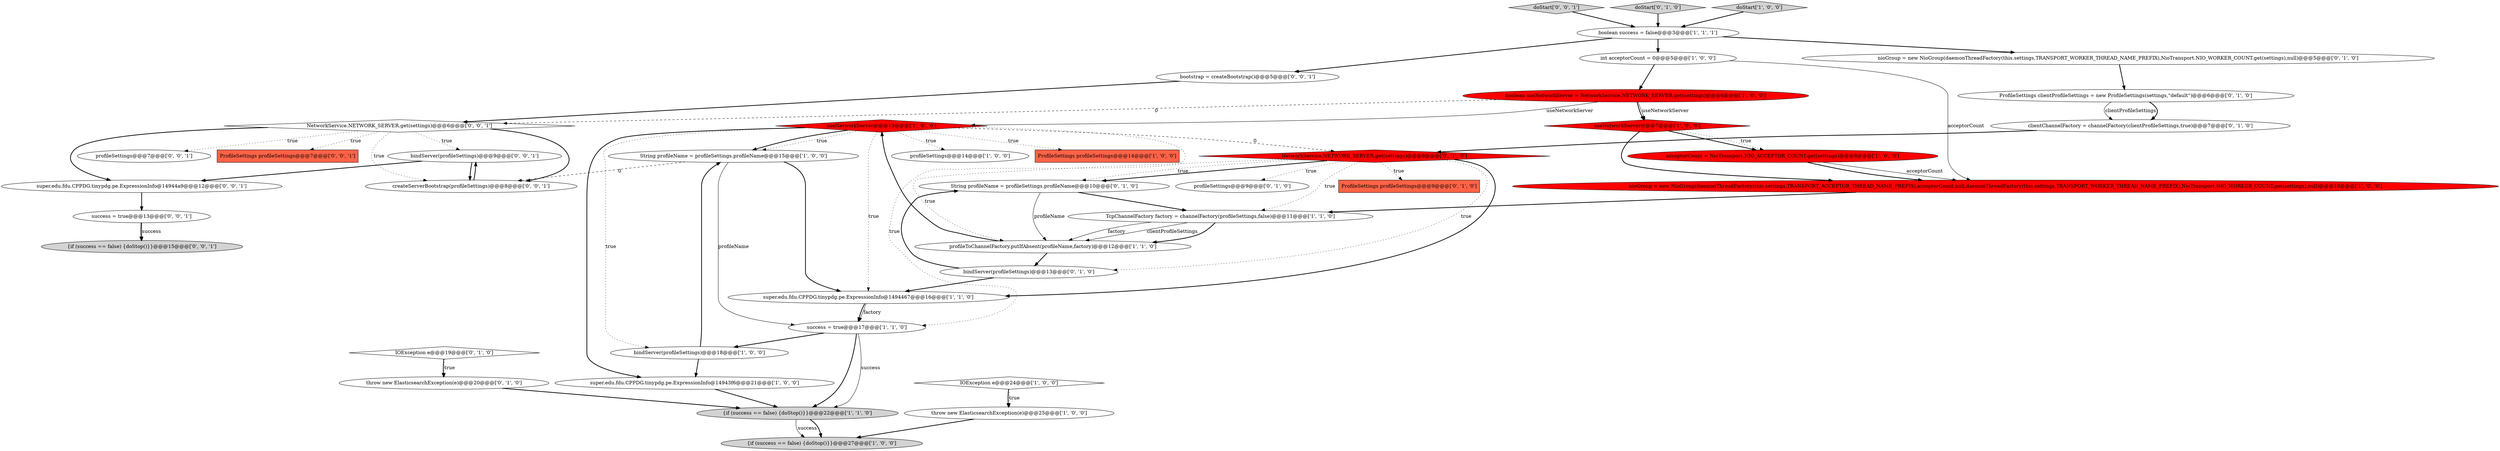 digraph {
38 [style = filled, label = "super.edu.fdu.CPPDG.tinypdg.pe.ExpressionInfo@14944a9@@@12@@@['0', '0', '1']", fillcolor = white, shape = ellipse image = "AAA0AAABBB3BBB"];
14 [style = filled, label = "{if (success == false) {doStop()}}@@@22@@@['1', '1', '0']", fillcolor = lightgray, shape = ellipse image = "AAA0AAABBB1BBB"];
24 [style = filled, label = "clientChannelFactory = channelFactory(clientProfileSettings,true)@@@7@@@['0', '1', '0']", fillcolor = white, shape = ellipse image = "AAA0AAABBB2BBB"];
41 [style = filled, label = "createServerBootstrap(profileSettings)@@@8@@@['0', '0', '1']", fillcolor = white, shape = ellipse image = "AAA0AAABBB3BBB"];
17 [style = filled, label = "int acceptorCount = 0@@@5@@@['1', '0', '0']", fillcolor = white, shape = ellipse image = "AAA0AAABBB1BBB"];
20 [style = filled, label = "super.edu.fdu.CPPDG.tinypdg.pe.ExpressionInfo@14943f6@@@21@@@['1', '0', '0']", fillcolor = white, shape = ellipse image = "AAA0AAABBB1BBB"];
3 [style = filled, label = "bindServer(profileSettings)@@@18@@@['1', '0', '0']", fillcolor = white, shape = ellipse image = "AAA0AAABBB1BBB"];
34 [style = filled, label = "doStart['0', '0', '1']", fillcolor = lightgray, shape = diamond image = "AAA0AAABBB3BBB"];
4 [style = filled, label = "String profileName = profileSettings.profileName@@@15@@@['1', '0', '0']", fillcolor = white, shape = ellipse image = "AAA0AAABBB1BBB"];
7 [style = filled, label = "super.edu.fdu.CPPDG.tinypdg.pe.ExpressionInfo@1494467@@@16@@@['1', '1', '0']", fillcolor = white, shape = ellipse image = "AAA0AAABBB1BBB"];
32 [style = filled, label = "bootstrap = createBootstrap()@@@5@@@['0', '0', '1']", fillcolor = white, shape = ellipse image = "AAA0AAABBB3BBB"];
26 [style = filled, label = "String profileName = profileSettings.profileName@@@10@@@['0', '1', '0']", fillcolor = white, shape = ellipse image = "AAA0AAABBB2BBB"];
2 [style = filled, label = "{if (success == false) {doStop()}}@@@27@@@['1', '0', '0']", fillcolor = lightgray, shape = ellipse image = "AAA0AAABBB1BBB"];
16 [style = filled, label = "profileSettings@@@14@@@['1', '0', '0']", fillcolor = white, shape = ellipse image = "AAA0AAABBB1BBB"];
28 [style = filled, label = "NetworkService.NETWORK_SERVER.get(settings)@@@8@@@['0', '1', '0']", fillcolor = red, shape = diamond image = "AAA1AAABBB2BBB"];
18 [style = filled, label = "throw new ElasticsearchException(e)@@@25@@@['1', '0', '0']", fillcolor = white, shape = ellipse image = "AAA0AAABBB1BBB"];
15 [style = filled, label = "acceptorCount = NioTransport.NIO_ACCEPTOR_COUNT.get(settings)@@@8@@@['1', '0', '0']", fillcolor = red, shape = ellipse image = "AAA1AAABBB1BBB"];
0 [style = filled, label = "useNetworkServer@@@13@@@['1', '0', '0']", fillcolor = red, shape = diamond image = "AAA1AAABBB1BBB"];
36 [style = filled, label = "profileSettings@@@7@@@['0', '0', '1']", fillcolor = white, shape = ellipse image = "AAA0AAABBB3BBB"];
10 [style = filled, label = "profileToChannelFactory.putIfAbsent(profileName,factory)@@@12@@@['1', '1', '0']", fillcolor = white, shape = ellipse image = "AAA0AAABBB1BBB"];
27 [style = filled, label = "doStart['0', '1', '0']", fillcolor = lightgray, shape = diamond image = "AAA0AAABBB2BBB"];
33 [style = filled, label = "success = true@@@13@@@['0', '0', '1']", fillcolor = white, shape = ellipse image = "AAA0AAABBB3BBB"];
21 [style = filled, label = "nioGroup = new NioGroup(daemonThreadFactory(this.settings,TRANSPORT_WORKER_THREAD_NAME_PREFIX),NioTransport.NIO_WORKER_COUNT.get(settings),null)@@@5@@@['0', '1', '0']", fillcolor = white, shape = ellipse image = "AAA0AAABBB2BBB"];
9 [style = filled, label = "boolean success = false@@@3@@@['1', '1', '1']", fillcolor = white, shape = ellipse image = "AAA0AAABBB1BBB"];
6 [style = filled, label = "boolean useNetworkServer = NetworkService.NETWORK_SERVER.get(settings)@@@6@@@['1', '0', '0']", fillcolor = red, shape = ellipse image = "AAA1AAABBB1BBB"];
19 [style = filled, label = "nioGroup = new NioGroup(daemonThreadFactory(this.settings,TRANSPORT_ACCEPTOR_THREAD_NAME_PREFIX),acceptorCount,null,daemonThreadFactory(this.settings,TRANSPORT_WORKER_THREAD_NAME_PREFIX),NioTransport.NIO_WORKER_COUNT.get(settings),null)@@@10@@@['1', '0', '0']", fillcolor = red, shape = ellipse image = "AAA1AAABBB1BBB"];
29 [style = filled, label = "ProfileSettings clientProfileSettings = new ProfileSettings(settings,\"default\")@@@6@@@['0', '1', '0']", fillcolor = white, shape = ellipse image = "AAA0AAABBB2BBB"];
37 [style = filled, label = "bindServer(profileSettings)@@@9@@@['0', '0', '1']", fillcolor = white, shape = ellipse image = "AAA0AAABBB3BBB"];
23 [style = filled, label = "profileSettings@@@9@@@['0', '1', '0']", fillcolor = white, shape = ellipse image = "AAA0AAABBB2BBB"];
25 [style = filled, label = "ProfileSettings profileSettings@@@9@@@['0', '1', '0']", fillcolor = tomato, shape = box image = "AAA0AAABBB2BBB"];
40 [style = filled, label = "ProfileSettings profileSettings@@@7@@@['0', '0', '1']", fillcolor = tomato, shape = box image = "AAA0AAABBB3BBB"];
31 [style = filled, label = "throw new ElasticsearchException(e)@@@20@@@['0', '1', '0']", fillcolor = white, shape = ellipse image = "AAA0AAABBB2BBB"];
5 [style = filled, label = "doStart['1', '0', '0']", fillcolor = lightgray, shape = diamond image = "AAA0AAABBB1BBB"];
12 [style = filled, label = "useNetworkServer@@@7@@@['1', '0', '0']", fillcolor = red, shape = diamond image = "AAA1AAABBB1BBB"];
11 [style = filled, label = "TcpChannelFactory factory = channelFactory(profileSettings,false)@@@11@@@['1', '1', '0']", fillcolor = white, shape = ellipse image = "AAA0AAABBB1BBB"];
8 [style = filled, label = "IOException e@@@24@@@['1', '0', '0']", fillcolor = white, shape = diamond image = "AAA0AAABBB1BBB"];
30 [style = filled, label = "IOException e@@@19@@@['0', '1', '0']", fillcolor = white, shape = diamond image = "AAA0AAABBB2BBB"];
22 [style = filled, label = "bindServer(profileSettings)@@@13@@@['0', '1', '0']", fillcolor = white, shape = ellipse image = "AAA0AAABBB2BBB"];
39 [style = filled, label = "NetworkService.NETWORK_SERVER.get(settings)@@@6@@@['0', '0', '1']", fillcolor = white, shape = diamond image = "AAA0AAABBB3BBB"];
13 [style = filled, label = "ProfileSettings profileSettings@@@14@@@['1', '0', '0']", fillcolor = tomato, shape = box image = "AAA0AAABBB1BBB"];
35 [style = filled, label = "{if (success == false) {doStop()}}@@@15@@@['0', '0', '1']", fillcolor = lightgray, shape = ellipse image = "AAA0AAABBB3BBB"];
1 [style = filled, label = "success = true@@@17@@@['1', '1', '0']", fillcolor = white, shape = ellipse image = "AAA0AAABBB1BBB"];
31->14 [style = bold, label=""];
10->22 [style = bold, label=""];
22->26 [style = bold, label=""];
24->28 [style = bold, label=""];
1->14 [style = solid, label="success"];
28->11 [style = dotted, label="true"];
33->35 [style = bold, label=""];
15->19 [style = solid, label="acceptorCount"];
28->10 [style = dotted, label="true"];
7->1 [style = bold, label=""];
34->9 [style = bold, label=""];
0->13 [style = dotted, label="true"];
39->36 [style = dotted, label="true"];
5->9 [style = bold, label=""];
17->6 [style = bold, label=""];
8->18 [style = bold, label=""];
6->0 [style = solid, label="useNetworkServer"];
29->24 [style = solid, label="clientProfileSettings"];
37->41 [style = bold, label=""];
11->10 [style = solid, label="clientProfileSettings"];
27->9 [style = bold, label=""];
9->32 [style = bold, label=""];
12->15 [style = bold, label=""];
41->37 [style = bold, label=""];
1->3 [style = bold, label=""];
28->7 [style = bold, label=""];
4->1 [style = solid, label="profileName"];
7->1 [style = solid, label="factory"];
17->19 [style = solid, label="acceptorCount"];
12->15 [style = dotted, label="true"];
9->17 [style = bold, label=""];
19->11 [style = bold, label=""];
20->14 [style = bold, label=""];
28->26 [style = bold, label=""];
18->2 [style = bold, label=""];
15->19 [style = bold, label=""];
33->35 [style = solid, label="success"];
0->28 [style = dashed, label="0"];
3->4 [style = bold, label=""];
0->4 [style = dotted, label="true"];
22->7 [style = bold, label=""];
26->11 [style = bold, label=""];
4->7 [style = bold, label=""];
28->25 [style = dotted, label="true"];
39->37 [style = dotted, label="true"];
6->39 [style = dashed, label="0"];
3->20 [style = bold, label=""];
21->29 [style = bold, label=""];
0->4 [style = bold, label=""];
11->10 [style = bold, label=""];
30->31 [style = bold, label=""];
37->38 [style = bold, label=""];
28->26 [style = dotted, label="true"];
14->2 [style = solid, label="success"];
10->0 [style = bold, label=""];
0->1 [style = dotted, label="true"];
39->41 [style = dotted, label="true"];
9->21 [style = bold, label=""];
28->22 [style = dotted, label="true"];
39->38 [style = bold, label=""];
8->18 [style = dotted, label="true"];
28->23 [style = dotted, label="true"];
39->40 [style = dotted, label="true"];
39->41 [style = bold, label=""];
0->20 [style = bold, label=""];
1->14 [style = bold, label=""];
14->2 [style = bold, label=""];
32->39 [style = bold, label=""];
11->10 [style = solid, label="factory"];
0->16 [style = dotted, label="true"];
0->3 [style = dotted, label="true"];
12->19 [style = bold, label=""];
38->33 [style = bold, label=""];
29->24 [style = bold, label=""];
30->31 [style = dotted, label="true"];
6->12 [style = solid, label="useNetworkServer"];
0->7 [style = dotted, label="true"];
26->10 [style = solid, label="profileName"];
4->41 [style = dashed, label="0"];
6->12 [style = bold, label=""];
}
